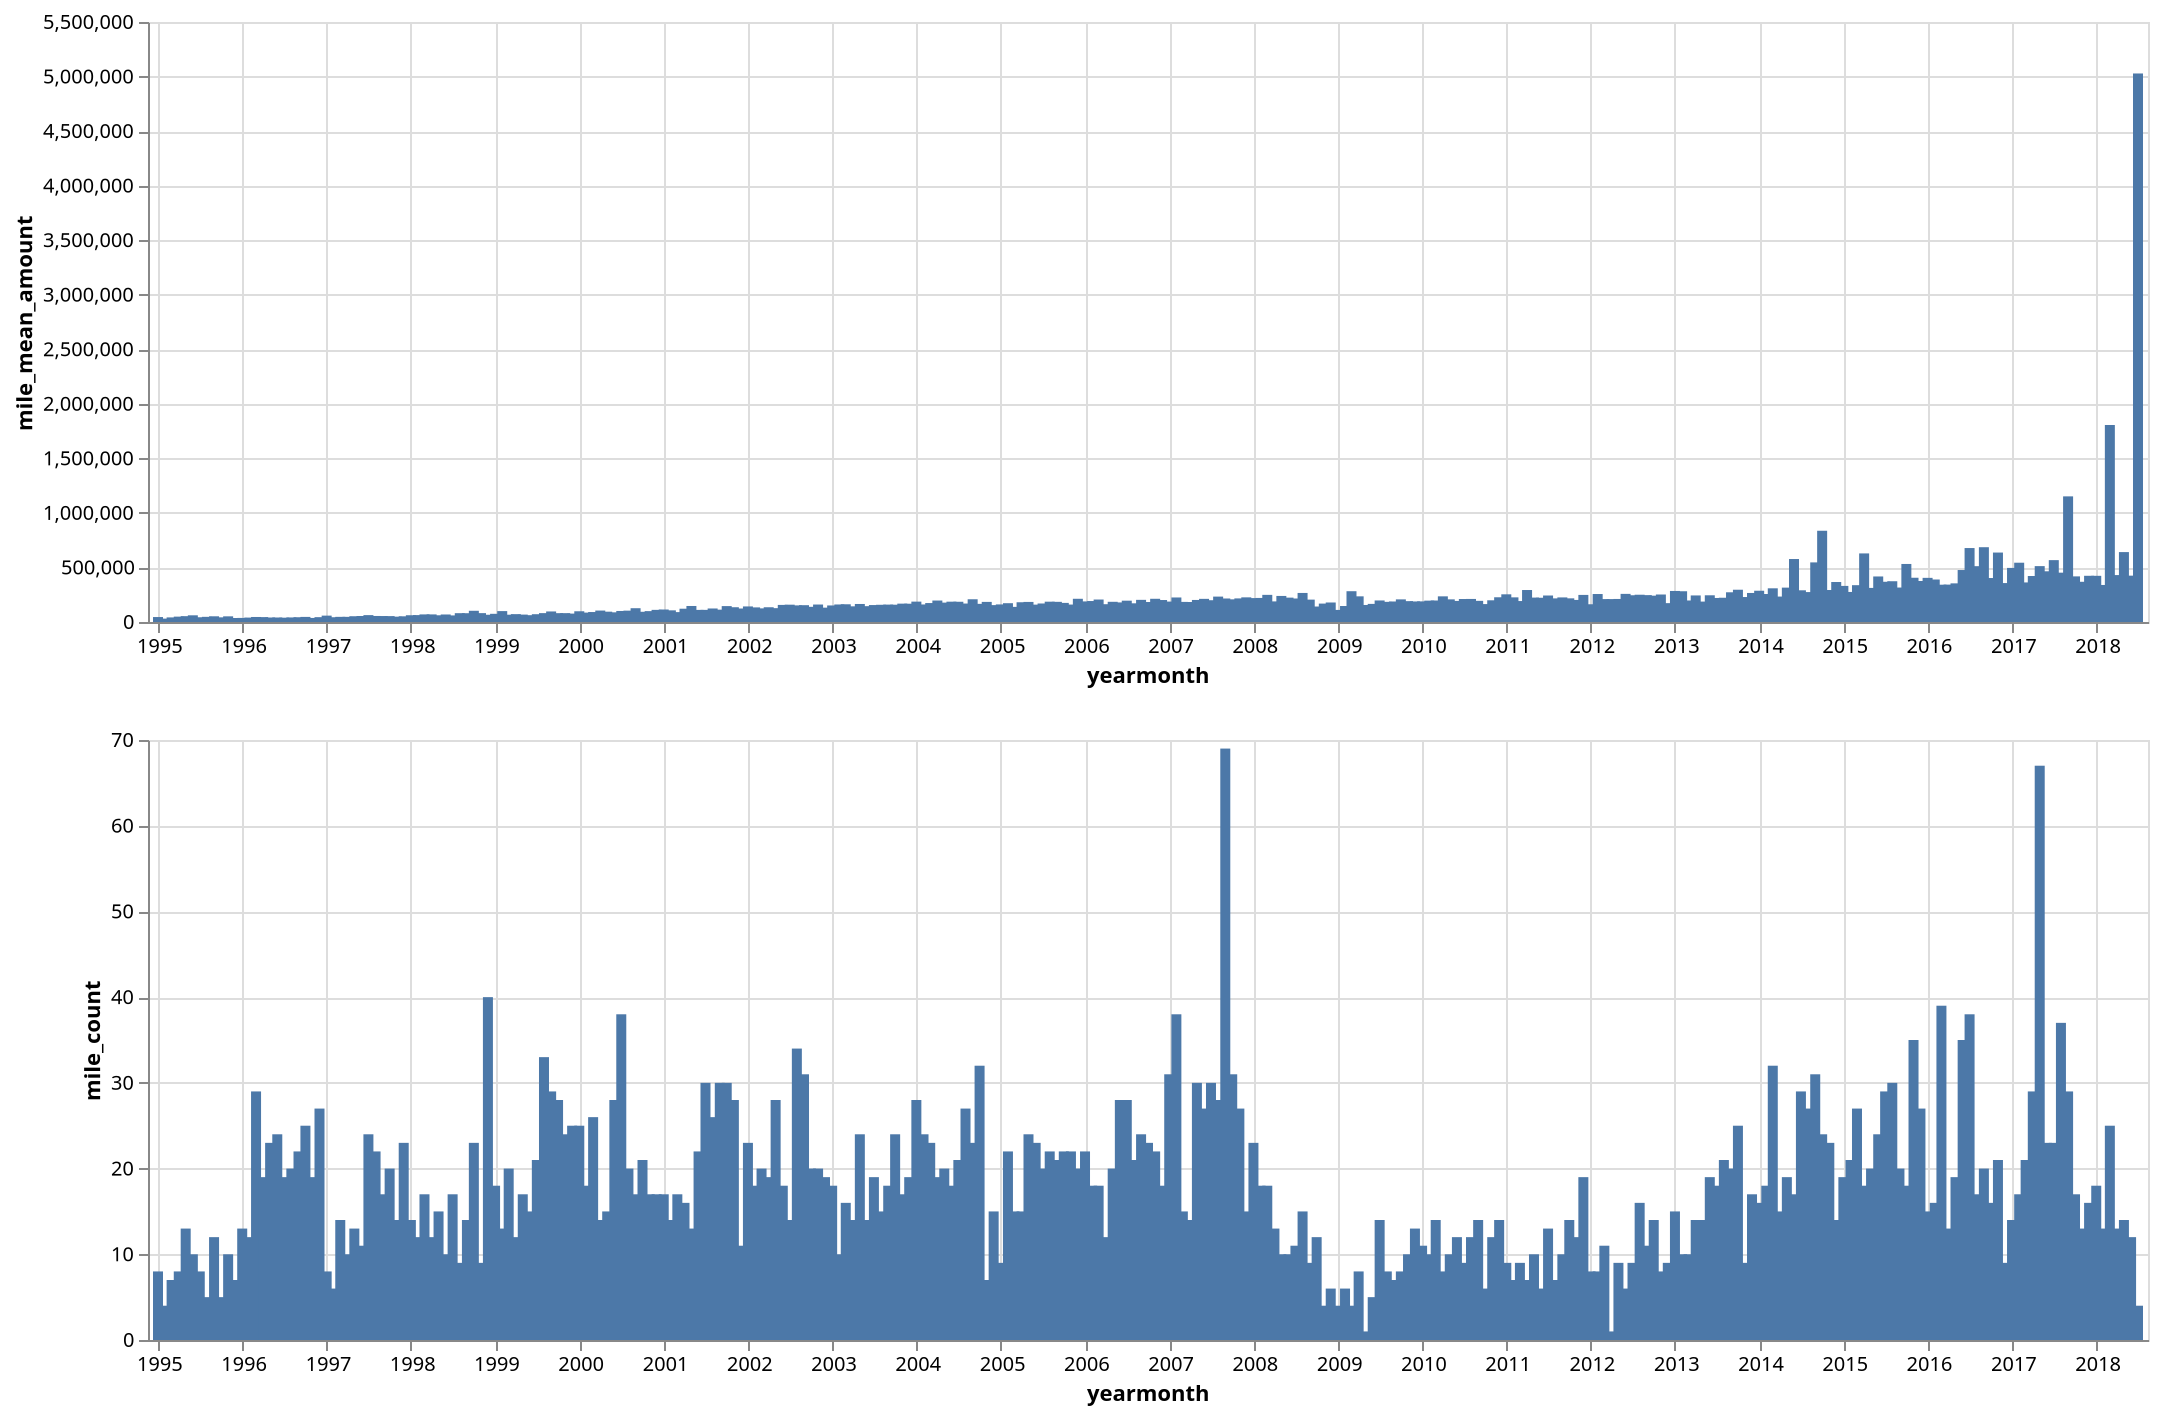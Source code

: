 {"config": {"view": {"width": 400, "height": 300}}, "vconcat": [{"data": {"values": [{"yearmonth": "1995-01-01", "mile_count": 8, "mile_mean_amount": 45387.5}, {"yearmonth": "1995-02-01", "mile_count": 4, "mile_mean_amount": 31112.5}, {"yearmonth": "1995-03-01", "mile_count": 7, "mile_mean_amount": 42071.42857142857}, {"yearmonth": "1995-04-01", "mile_count": 8, "mile_mean_amount": 49250.0}, {"yearmonth": "1995-05-01", "mile_count": 13, "mile_mean_amount": 53480.769230769234}, {"yearmonth": "1995-06-01", "mile_count": 10, "mile_mean_amount": 61299.5}, {"yearmonth": "1995-07-01", "mile_count": 8, "mile_mean_amount": 43486.875}, {"yearmonth": "1995-08-01", "mile_count": 5, "mile_mean_amount": 47300.0}, {"yearmonth": "1995-09-01", "mile_count": 12, "mile_mean_amount": 52266.666666666664}, {"yearmonth": "1995-10-01", "mile_count": 5, "mile_mean_amount": 42700.0}, {"yearmonth": "1995-11-01", "mile_count": 10, "mile_mean_amount": 51925.0}, {"yearmonth": "1995-12-01", "mile_count": 7, "mile_mean_amount": 36678.57142857143}, {"yearmonth": "1996-01-01", "mile_count": 13, "mile_mean_amount": 37407.692307692305}, {"yearmonth": "1996-02-01", "mile_count": 12, "mile_mean_amount": 40415.416666666664}, {"yearmonth": "1996-03-01", "mile_count": 29, "mile_mean_amount": 46035.68965517241}, {"yearmonth": "1996-04-01", "mile_count": 19, "mile_mean_amount": 44789.47368421053}, {"yearmonth": "1996-05-01", "mile_count": 23, "mile_mean_amount": 41094.47826086957}, {"yearmonth": "1996-06-01", "mile_count": 24, "mile_mean_amount": 41165.416666666664}, {"yearmonth": "1996-07-01", "mile_count": 19, "mile_mean_amount": 39524.73684210526}, {"yearmonth": "1996-08-01", "mile_count": 20, "mile_mean_amount": 41748.25}, {"yearmonth": "1996-09-01", "mile_count": 22, "mile_mean_amount": 43620.681818181816}, {"yearmonth": "1996-10-01", "mile_count": 25, "mile_mean_amount": 46676.6}, {"yearmonth": "1996-11-01", "mile_count": 19, "mile_mean_amount": 37195.26315789474}, {"yearmonth": "1996-12-01", "mile_count": 27, "mile_mean_amount": 44368.7037037037}, {"yearmonth": "1997-01-01", "mile_count": 8, "mile_mean_amount": 58406.25}, {"yearmonth": "1997-02-01", "mile_count": 6, "mile_mean_amount": 43665.833333333336}, {"yearmonth": "1997-03-01", "mile_count": 14, "mile_mean_amount": 47192.5}, {"yearmonth": "1997-04-01", "mile_count": 10, "mile_mean_amount": 47149.5}, {"yearmonth": "1997-05-01", "mile_count": 13, "mile_mean_amount": 52768.846153846156}, {"yearmonth": "1997-06-01", "mile_count": 11, "mile_mean_amount": 54981.818181818184}, {"yearmonth": "1997-07-01", "mile_count": 24, "mile_mean_amount": 63054.083333333336}, {"yearmonth": "1997-08-01", "mile_count": 22, "mile_mean_amount": 55249.77272727273}, {"yearmonth": "1997-09-01", "mile_count": 17, "mile_mean_amount": 54633.41176470588}, {"yearmonth": "1997-10-01", "mile_count": 20, "mile_mean_amount": 53974.5}, {"yearmonth": "1997-11-01", "mile_count": 14, "mile_mean_amount": 48910.357142857145}, {"yearmonth": "1997-12-01", "mile_count": 23, "mile_mean_amount": 52164.782608695656}, {"yearmonth": "1998-01-01", "mile_count": 14, "mile_mean_amount": 61995.71428571428}, {"yearmonth": "1998-02-01", "mile_count": 12, "mile_mean_amount": 63241.25}, {"yearmonth": "1998-03-01", "mile_count": 17, "mile_mean_amount": 69615.88235294117}, {"yearmonth": "1998-04-01", "mile_count": 12, "mile_mean_amount": 69624.58333333333}, {"yearmonth": "1998-05-01", "mile_count": 15, "mile_mean_amount": 61696.333333333336}, {"yearmonth": "1998-06-01", "mile_count": 10, "mile_mean_amount": 68879.0}, {"yearmonth": "1998-07-01", "mile_count": 17, "mile_mean_amount": 60320.294117647056}, {"yearmonth": "1998-08-01", "mile_count": 9, "mile_mean_amount": 80905.0}, {"yearmonth": "1998-09-01", "mile_count": 14, "mile_mean_amount": 80610.71428571429}, {"yearmonth": "1998-10-01", "mile_count": 23, "mile_mean_amount": 102823.04347826086}, {"yearmonth": "1998-11-01", "mile_count": 9, "mile_mean_amount": 81333.33333333333}, {"yearmonth": "1998-12-01", "mile_count": 40, "mile_mean_amount": 66466.0}, {"yearmonth": "1999-01-01", "mile_count": 18, "mile_mean_amount": 75038.05555555556}, {"yearmonth": "1999-02-01", "mile_count": 13, "mile_mean_amount": 99945.0}, {"yearmonth": "1999-03-01", "mile_count": 20, "mile_mean_amount": 66840.55}, {"yearmonth": "1999-04-01", "mile_count": 12, "mile_mean_amount": 71937.5}, {"yearmonth": "1999-05-01", "mile_count": 17, "mile_mean_amount": 67885.29411764706}, {"yearmonth": "1999-06-01", "mile_count": 15, "mile_mean_amount": 62566.666666666664}, {"yearmonth": "1999-07-01", "mile_count": 21, "mile_mean_amount": 71427.61904761905}, {"yearmonth": "1999-08-01", "mile_count": 33, "mile_mean_amount": 81372.24242424243}, {"yearmonth": "1999-09-01", "mile_count": 29, "mile_mean_amount": 96651.55172413793}, {"yearmonth": "1999-10-01", "mile_count": 28, "mile_mean_amount": 81057.21428571429}, {"yearmonth": "1999-11-01", "mile_count": 24, "mile_mean_amount": 81208.08333333333}, {"yearmonth": "1999-12-01", "mile_count": 25, "mile_mean_amount": 77053.6}, {"yearmonth": "2000-01-01", "mile_count": 25, "mile_mean_amount": 98369.8}, {"yearmonth": "2000-02-01", "mile_count": 18, "mile_mean_amount": 86135.55555555556}, {"yearmonth": "2000-03-01", "mile_count": 26, "mile_mean_amount": 91351.92307692308}, {"yearmonth": "2000-04-01", "mile_count": 14, "mile_mean_amount": 104850.0}, {"yearmonth": "2000-05-01", "mile_count": 15, "mile_mean_amount": 94550.0}, {"yearmonth": "2000-06-01", "mile_count": 28, "mile_mean_amount": 88619.46428571429}, {"yearmonth": "2000-07-01", "mile_count": 38, "mile_mean_amount": 101098.68421052632}, {"yearmonth": "2000-08-01", "mile_count": 20, "mile_mean_amount": 104097.5}, {"yearmonth": "2000-09-01", "mile_count": 17, "mile_mean_amount": 126382.05882352941}, {"yearmonth": "2000-10-01", "mile_count": 21, "mile_mean_amount": 93685.71428571429}, {"yearmonth": "2000-11-01", "mile_count": 17, "mile_mean_amount": 99702.94117647059}, {"yearmonth": "2000-12-01", "mile_count": 17, "mile_mean_amount": 111202.94117647059}, {"yearmonth": "2001-01-01", "mile_count": 17, "mile_mean_amount": 114517.64705882352}, {"yearmonth": "2001-02-01", "mile_count": 14, "mile_mean_amount": 106892.85714285714}, {"yearmonth": "2001-03-01", "mile_count": 17, "mile_mean_amount": 90673.5294117647}, {"yearmonth": "2001-04-01", "mile_count": 16, "mile_mean_amount": 121828.125}, {"yearmonth": "2001-05-01", "mile_count": 13, "mile_mean_amount": 146807.6923076923}, {"yearmonth": "2001-06-01", "mile_count": 22, "mile_mean_amount": 110945.22727272728}, {"yearmonth": "2001-07-01", "mile_count": 30, "mile_mean_amount": 111161.66666666667}, {"yearmonth": "2001-08-01", "mile_count": 26, "mile_mean_amount": 123878.84615384616}, {"yearmonth": "2001-09-01", "mile_count": 30, "mile_mean_amount": 113158.7}, {"yearmonth": "2001-10-01", "mile_count": 30, "mile_mean_amount": 145730.0}, {"yearmonth": "2001-11-01", "mile_count": 28, "mile_mean_amount": 135401.60714285713}, {"yearmonth": "2001-12-01", "mile_count": 11, "mile_mean_amount": 123631.81818181818}, {"yearmonth": "2002-01-01", "mile_count": 23, "mile_mean_amount": 142682.60869565216}, {"yearmonth": "2002-02-01", "mile_count": 18, "mile_mean_amount": 133830.55555555556}, {"yearmonth": "2002-03-01", "mile_count": 20, "mile_mean_amount": 124950.0}, {"yearmonth": "2002-04-01", "mile_count": 19, "mile_mean_amount": 135202.63157894736}, {"yearmonth": "2002-05-01", "mile_count": 28, "mile_mean_amount": 126958.92857142857}, {"yearmonth": "2002-06-01", "mile_count": 18, "mile_mean_amount": 156574.72222222222}, {"yearmonth": "2002-07-01", "mile_count": 14, "mile_mean_amount": 158681.42857142858}, {"yearmonth": "2002-08-01", "mile_count": 34, "mile_mean_amount": 152199.70588235295}, {"yearmonth": "2002-09-01", "mile_count": 31, "mile_mean_amount": 154127.25806451612}, {"yearmonth": "2002-10-01", "mile_count": 20, "mile_mean_amount": 139131.5}, {"yearmonth": "2002-11-01", "mile_count": 20, "mile_mean_amount": 160157.5}, {"yearmonth": "2002-12-01", "mile_count": 19, "mile_mean_amount": 131602.1052631579}, {"yearmonth": "2003-01-01", "mile_count": 18, "mile_mean_amount": 151637.5}, {"yearmonth": "2003-02-01", "mile_count": 10, "mile_mean_amount": 160645.0}, {"yearmonth": "2003-03-01", "mile_count": 16, "mile_mean_amount": 162465.625}, {"yearmonth": "2003-04-01", "mile_count": 14, "mile_mean_amount": 143632.14285714287}, {"yearmonth": "2003-05-01", "mile_count": 24, "mile_mean_amount": 165206.25}, {"yearmonth": "2003-06-01", "mile_count": 14, "mile_mean_amount": 145142.5}, {"yearmonth": "2003-07-01", "mile_count": 19, "mile_mean_amount": 155342.1052631579}, {"yearmonth": "2003-08-01", "mile_count": 15, "mile_mean_amount": 157800.0}, {"yearmonth": "2003-09-01", "mile_count": 18, "mile_mean_amount": 159441.66666666666}, {"yearmonth": "2003-10-01", "mile_count": 24, "mile_mean_amount": 158570.625}, {"yearmonth": "2003-11-01", "mile_count": 17, "mile_mean_amount": 168293.82352941178}, {"yearmonth": "2003-12-01", "mile_count": 19, "mile_mean_amount": 167569.05263157896}, {"yearmonth": "2004-01-01", "mile_count": 28, "mile_mean_amount": 186761.5357142857}, {"yearmonth": "2004-02-01", "mile_count": 24, "mile_mean_amount": 160728.95833333334}, {"yearmonth": "2004-03-01", "mile_count": 23, "mile_mean_amount": 173705.34782608695}, {"yearmonth": "2004-04-01", "mile_count": 19, "mile_mean_amount": 196768.47368421053}, {"yearmonth": "2004-05-01", "mile_count": 20, "mile_mean_amount": 177700.0}, {"yearmonth": "2004-06-01", "mile_count": 18, "mile_mean_amount": 186341.38888888888}, {"yearmonth": "2004-07-01", "mile_count": 21, "mile_mean_amount": 185528.33333333334}, {"yearmonth": "2004-08-01", "mile_count": 27, "mile_mean_amount": 169201.66666666666}, {"yearmonth": "2004-09-01", "mile_count": 23, "mile_mean_amount": 208432.39130434784}, {"yearmonth": "2004-10-01", "mile_count": 32, "mile_mean_amount": 166310.9375}, {"yearmonth": "2004-11-01", "mile_count": 7, "mile_mean_amount": 184285.7142857143}, {"yearmonth": "2004-12-01", "mile_count": 15, "mile_mean_amount": 154833.33333333334}, {"yearmonth": "2005-01-01", "mile_count": 9, "mile_mean_amount": 161166.66666666666}, {"yearmonth": "2005-02-01", "mile_count": 22, "mile_mean_amount": 172338.63636363635}, {"yearmonth": "2005-03-01", "mile_count": 15, "mile_mean_amount": 138632.93333333332}, {"yearmonth": "2005-04-01", "mile_count": 15, "mile_mean_amount": 181066.66666666666}, {"yearmonth": "2005-05-01", "mile_count": 24, "mile_mean_amount": 183976.875}, {"yearmonth": "2005-06-01", "mile_count": 23, "mile_mean_amount": 159195.4347826087}, {"yearmonth": "2005-07-01", "mile_count": 20, "mile_mean_amount": 169712.25}, {"yearmonth": "2005-08-01", "mile_count": 22, "mile_mean_amount": 186247.72727272726}, {"yearmonth": "2005-09-01", "mile_count": 21, "mile_mean_amount": 184785.7142857143}, {"yearmonth": "2005-10-01", "mile_count": 22, "mile_mean_amount": 175147.72727272726}, {"yearmonth": "2005-11-01", "mile_count": 22, "mile_mean_amount": 159886.36363636365}, {"yearmonth": "2005-12-01", "mile_count": 20, "mile_mean_amount": 212825.0}, {"yearmonth": "2006-01-01", "mile_count": 22, "mile_mean_amount": 188661.36363636365}, {"yearmonth": "2006-02-01", "mile_count": 18, "mile_mean_amount": 192166.66666666666}, {"yearmonth": "2006-03-01", "mile_count": 18, "mile_mean_amount": 205955.55555555556}, {"yearmonth": "2006-04-01", "mile_count": 12, "mile_mean_amount": 163172.91666666666}, {"yearmonth": "2006-05-01", "mile_count": 20, "mile_mean_amount": 185175.0}, {"yearmonth": "2006-06-01", "mile_count": 28, "mile_mean_amount": 179478.57142857142}, {"yearmonth": "2006-07-01", "mile_count": 28, "mile_mean_amount": 195460.17857142858}, {"yearmonth": "2006-08-01", "mile_count": 21, "mile_mean_amount": 171354.7619047619}, {"yearmonth": "2006-09-01", "mile_count": 24, "mile_mean_amount": 203054.29166666666}, {"yearmonth": "2006-10-01", "mile_count": 23, "mile_mean_amount": 183219.13043478262}, {"yearmonth": "2006-11-01", "mile_count": 22, "mile_mean_amount": 212847.54545454544}, {"yearmonth": "2006-12-01", "mile_count": 18, "mile_mean_amount": 201430.55555555556}, {"yearmonth": "2007-01-01", "mile_count": 31, "mile_mean_amount": 187193.2258064516}, {"yearmonth": "2007-02-01", "mile_count": 38, "mile_mean_amount": 224841.05263157896}, {"yearmonth": "2007-03-01", "mile_count": 15, "mile_mean_amount": 184293.33333333334}, {"yearmonth": "2007-04-01", "mile_count": 14, "mile_mean_amount": 183285.7142857143}, {"yearmonth": "2007-05-01", "mile_count": 30, "mile_mean_amount": 202055.0}, {"yearmonth": "2007-06-01", "mile_count": 27, "mile_mean_amount": 212188.96296296295}, {"yearmonth": "2007-07-01", "mile_count": 30, "mile_mean_amount": 199631.66666666666}, {"yearmonth": "2007-08-01", "mile_count": 28, "mile_mean_amount": 232802.85714285713}, {"yearmonth": "2007-09-01", "mile_count": 69, "mile_mean_amount": 215487.6811594203}, {"yearmonth": "2007-10-01", "mile_count": 31, "mile_mean_amount": 207803.25806451612}, {"yearmonth": "2007-11-01", "mile_count": 27, "mile_mean_amount": 216294.14814814815}, {"yearmonth": "2007-12-01", "mile_count": 15, "mile_mean_amount": 225893.0}, {"yearmonth": "2008-01-01", "mile_count": 23, "mile_mean_amount": 219167.1739130435}, {"yearmonth": "2008-02-01", "mile_count": 18, "mile_mean_amount": 220555.55555555556}, {"yearmonth": "2008-03-01", "mile_count": 18, "mile_mean_amount": 248761.0}, {"yearmonth": "2008-04-01", "mile_count": 13, "mile_mean_amount": 188807.6923076923}, {"yearmonth": "2008-05-01", "mile_count": 10, "mile_mean_amount": 238850.0}, {"yearmonth": "2008-06-01", "mile_count": 10, "mile_mean_amount": 223395.0}, {"yearmonth": "2008-07-01", "mile_count": 11, "mile_mean_amount": 215409.0909090909}, {"yearmonth": "2008-08-01", "mile_count": 15, "mile_mean_amount": 266300.0}, {"yearmonth": "2008-09-01", "mile_count": 9, "mile_mean_amount": 205166.66666666666}, {"yearmonth": "2008-10-01", "mile_count": 12, "mile_mean_amount": 141875.0}, {"yearmonth": "2008-11-01", "mile_count": 4, "mile_mean_amount": 168750.0}, {"yearmonth": "2008-12-01", "mile_count": 6, "mile_mean_amount": 178833.33333333334}, {"yearmonth": "2009-01-01", "mile_count": 4, "mile_mean_amount": 110750.0}, {"yearmonth": "2009-02-01", "mile_count": 6, "mile_mean_amount": 146499.16666666666}, {"yearmonth": "2009-03-01", "mile_count": 4, "mile_mean_amount": 282250.0}, {"yearmonth": "2009-04-01", "mile_count": 8, "mile_mean_amount": 235248.75}, {"yearmonth": "2009-05-01", "mile_count": 1, "mile_mean_amount": 156000.0}, {"yearmonth": "2009-06-01", "mile_count": 5, "mile_mean_amount": 166000.0}, {"yearmonth": "2009-07-01", "mile_count": 14, "mile_mean_amount": 197428.57142857142}, {"yearmonth": "2009-08-01", "mile_count": 8, "mile_mean_amount": 184671.875}, {"yearmonth": "2009-09-01", "mile_count": 7, "mile_mean_amount": 187988.14285714287}, {"yearmonth": "2009-10-01", "mile_count": 8, "mile_mean_amount": 207390.625}, {"yearmonth": "2009-11-01", "mile_count": 10, "mile_mean_amount": 191250.0}, {"yearmonth": "2009-12-01", "mile_count": 13, "mile_mean_amount": 188307.6923076923}, {"yearmonth": "2010-01-01", "mile_count": 11, "mile_mean_amount": 189000.0}, {"yearmonth": "2010-02-01", "mile_count": 10, "mile_mean_amount": 195749.9}, {"yearmonth": "2010-03-01", "mile_count": 14, "mile_mean_amount": 196942.85714285713}, {"yearmonth": "2010-04-01", "mile_count": 8, "mile_mean_amount": 235180.625}, {"yearmonth": "2010-05-01", "mile_count": 10, "mile_mean_amount": 207550.0}, {"yearmonth": "2010-06-01", "mile_count": 12, "mile_mean_amount": 193041.66666666666}, {"yearmonth": "2010-07-01", "mile_count": 9, "mile_mean_amount": 210666.66666666666}, {"yearmonth": "2010-08-01", "mile_count": 12, "mile_mean_amount": 211375.0}, {"yearmonth": "2010-09-01", "mile_count": 14, "mile_mean_amount": 193948.57142857142}, {"yearmonth": "2010-10-01", "mile_count": 6, "mile_mean_amount": 164333.33333333334}, {"yearmonth": "2010-11-01", "mile_count": 12, "mile_mean_amount": 198958.33333333334}, {"yearmonth": "2010-12-01", "mile_count": 14, "mile_mean_amount": 226693.2142857143}, {"yearmonth": "2011-01-01", "mile_count": 9, "mile_mean_amount": 253766.66666666666}, {"yearmonth": "2011-02-01", "mile_count": 7, "mile_mean_amount": 225857.14285714287}, {"yearmonth": "2011-03-01", "mile_count": 9, "mile_mean_amount": 192050.0}, {"yearmonth": "2011-04-01", "mile_count": 7, "mile_mean_amount": 293142.85714285716}, {"yearmonth": "2011-05-01", "mile_count": 10, "mile_mean_amount": 223775.0}, {"yearmonth": "2011-06-01", "mile_count": 6, "mile_mean_amount": 222166.66666666666}, {"yearmonth": "2011-07-01", "mile_count": 13, "mile_mean_amount": 242884.23076923078}, {"yearmonth": "2011-08-01", "mile_count": 7, "mile_mean_amount": 216500.0}, {"yearmonth": "2011-09-01", "mile_count": 10, "mile_mean_amount": 225350.0}, {"yearmonth": "2011-10-01", "mile_count": 14, "mile_mean_amount": 216857.14285714287}, {"yearmonth": "2011-11-01", "mile_count": 12, "mile_mean_amount": 202208.33333333334}, {"yearmonth": "2011-12-01", "mile_count": 19, "mile_mean_amount": 248305.26315789475}, {"yearmonth": "2012-01-01", "mile_count": 8, "mile_mean_amount": 162687.5}, {"yearmonth": "2012-02-01", "mile_count": 8, "mile_mean_amount": 256500.0}, {"yearmonth": "2012-03-01", "mile_count": 11, "mile_mean_amount": 210081.81818181818}, {"yearmonth": "2012-04-01", "mile_count": 1, "mile_mean_amount": 210000.0}, {"yearmonth": "2012-05-01", "mile_count": 9, "mile_mean_amount": 211277.77777777778}, {"yearmonth": "2012-06-01", "mile_count": 6, "mile_mean_amount": 257833.33333333334}, {"yearmonth": "2012-07-01", "mile_count": 9, "mile_mean_amount": 245211.11111111112}, {"yearmonth": "2012-08-01", "mile_count": 16, "mile_mean_amount": 250000.0}, {"yearmonth": "2012-09-01", "mile_count": 11, "mile_mean_amount": 246363.63636363635}, {"yearmonth": "2012-10-01", "mile_count": 14, "mile_mean_amount": 241392.85714285713}, {"yearmonth": "2012-11-01", "mile_count": 8, "mile_mean_amount": 252056.25}, {"yearmonth": "2012-12-01", "mile_count": 9, "mile_mean_amount": 172833.33333333334}, {"yearmonth": "2013-01-01", "mile_count": 15, "mile_mean_amount": 284500.0}, {"yearmonth": "2013-02-01", "mile_count": 10, "mile_mean_amount": 281895.0}, {"yearmonth": "2013-03-01", "mile_count": 10, "mile_mean_amount": 197250.0}, {"yearmonth": "2013-04-01", "mile_count": 14, "mile_mean_amount": 243460.7142857143}, {"yearmonth": "2013-05-01", "mile_count": 14, "mile_mean_amount": 187149.92857142858}, {"yearmonth": "2013-06-01", "mile_count": 19, "mile_mean_amount": 244876.0}, {"yearmonth": "2013-07-01", "mile_count": 18, "mile_mean_amount": 220191.66666666666}, {"yearmonth": "2013-08-01", "mile_count": 21, "mile_mean_amount": 222354.7619047619}, {"yearmonth": "2013-09-01", "mile_count": 20, "mile_mean_amount": 272419.75}, {"yearmonth": "2013-10-01", "mile_count": 25, "mile_mean_amount": 295803.96}, {"yearmonth": "2013-11-01", "mile_count": 9, "mile_mean_amount": 228888.88888888888}, {"yearmonth": "2013-12-01", "mile_count": 17, "mile_mean_amount": 266149.70588235295}, {"yearmonth": "2014-01-01", "mile_count": 16, "mile_mean_amount": 286562.4375}, {"yearmonth": "2014-02-01", "mile_count": 18, "mile_mean_amount": 256544.44444444444}, {"yearmonth": "2014-03-01", "mile_count": 32, "mile_mean_amount": 308846.875}, {"yearmonth": "2014-04-01", "mile_count": 15, "mile_mean_amount": 233160.0}, {"yearmonth": "2014-05-01", "mile_count": 19, "mile_mean_amount": 315105.2631578947}, {"yearmonth": "2014-06-01", "mile_count": 17, "mile_mean_amount": 577235.0588235294}, {"yearmonth": "2014-07-01", "mile_count": 29, "mile_mean_amount": 290623.7586206897}, {"yearmonth": "2014-08-01", "mile_count": 27, "mile_mean_amount": 274296.25925925927}, {"yearmonth": "2014-09-01", "mile_count": 31, "mile_mean_amount": 546379.5483870967}, {"yearmonth": "2014-10-01", "mile_count": 24, "mile_mean_amount": 836388.5416666666}, {"yearmonth": "2014-11-01", "mile_count": 23, "mile_mean_amount": 293250.0}, {"yearmonth": "2014-12-01", "mile_count": 14, "mile_mean_amount": 366564.14285714284}, {"yearmonth": "2015-01-01", "mile_count": 19, "mile_mean_amount": 330836.5789473684}, {"yearmonth": "2015-02-01", "mile_count": 21, "mile_mean_amount": 275404.4761904762}, {"yearmonth": "2015-03-01", "mile_count": 27, "mile_mean_amount": 337471.962962963}, {"yearmonth": "2015-04-01", "mile_count": 18, "mile_mean_amount": 628719.4444444445}, {"yearmonth": "2015-05-01", "mile_count": 20, "mile_mean_amount": 312412.5}, {"yearmonth": "2015-06-01", "mile_count": 24, "mile_mean_amount": 417420.4166666667}, {"yearmonth": "2015-07-01", "mile_count": 29, "mile_mean_amount": 368714.1379310345}, {"yearmonth": "2015-08-01", "mile_count": 30, "mile_mean_amount": 373709.8333333333}, {"yearmonth": "2015-09-01", "mile_count": 20, "mile_mean_amount": 315899.75}, {"yearmonth": "2015-10-01", "mile_count": 18, "mile_mean_amount": 532025.0}, {"yearmonth": "2015-11-01", "mile_count": 35, "mile_mean_amount": 405626.3142857143}, {"yearmonth": "2015-12-01", "mile_count": 27, "mile_mean_amount": 375981.48148148146}, {"yearmonth": "2016-01-01", "mile_count": 15, "mile_mean_amount": 404652.4666666667}, {"yearmonth": "2016-02-01", "mile_count": 16, "mile_mean_amount": 389540.625}, {"yearmonth": "2016-03-01", "mile_count": 39, "mile_mean_amount": 341838.46153846156}, {"yearmonth": "2016-04-01", "mile_count": 13, "mile_mean_amount": 342730.76923076925}, {"yearmonth": "2016-05-01", "mile_count": 19, "mile_mean_amount": 354210.4736842105}, {"yearmonth": "2016-06-01", "mile_count": 35, "mile_mean_amount": 476427.14285714284}, {"yearmonth": "2016-07-01", "mile_count": 38, "mile_mean_amount": 677880.2631578947}, {"yearmonth": "2016-08-01", "mile_count": 17, "mile_mean_amount": 511705.8823529412}, {"yearmonth": "2016-09-01", "mile_count": 20, "mile_mean_amount": 685550.0}, {"yearmonth": "2016-10-01", "mile_count": 16, "mile_mean_amount": 403079.8125}, {"yearmonth": "2016-11-01", "mile_count": 21, "mile_mean_amount": 636616.6666666666}, {"yearmonth": "2016-12-01", "mile_count": 9, "mile_mean_amount": 356900.0}, {"yearmonth": "2017-01-01", "mile_count": 14, "mile_mean_amount": 495821.4285714286}, {"yearmonth": "2017-02-01", "mile_count": 17, "mile_mean_amount": 543470.5294117647}, {"yearmonth": "2017-03-01", "mile_count": 21, "mile_mean_amount": 362700.8095238095}, {"yearmonth": "2017-04-01", "mile_count": 29, "mile_mean_amount": 421550.0}, {"yearmonth": "2017-05-01", "mile_count": 67, "mile_mean_amount": 512215.89552238805}, {"yearmonth": "2017-06-01", "mile_count": 23, "mile_mean_amount": 464825.8695652174}, {"yearmonth": "2017-07-01", "mile_count": 23, "mile_mean_amount": 567108.695652174}, {"yearmonth": "2017-08-01", "mile_count": 37, "mile_mean_amount": 452245.08108108107}, {"yearmonth": "2017-09-01", "mile_count": 29, "mile_mean_amount": 1151620.6551724137}, {"yearmonth": "2017-10-01", "mile_count": 17, "mile_mean_amount": 418194.82352941175}, {"yearmonth": "2017-11-01", "mile_count": 13, "mile_mean_amount": 368623.8461538461}, {"yearmonth": "2017-12-01", "mile_count": 16, "mile_mean_amount": 423546.875}, {"yearmonth": "2018-01-01", "mile_count": 18, "mile_mean_amount": 423263.8333333333}, {"yearmonth": "2018-02-01", "mile_count": 13, "mile_mean_amount": 339457.6923076923}, {"yearmonth": "2018-03-01", "mile_count": 25, "mile_mean_amount": 1805860.0}, {"yearmonth": "2018-04-01", "mile_count": 13, "mile_mean_amount": 430115.3076923077}, {"yearmonth": "2018-05-01", "mile_count": 14, "mile_mean_amount": 640857.1428571428}, {"yearmonth": "2018-06-01", "mile_count": 12, "mile_mean_amount": 424895.8333333333}, {"yearmonth": "2018-07-01", "mile_count": 4, "mile_mean_amount": 5028125.0}]}, "mark": "bar", "encoding": {"x": {"type": "temporal", "field": "yearmonth"}, "y": {"type": "quantitative", "field": "mile_mean_amount"}}, "width": 1000}, {"data": {"values": [{"yearmonth": "1995-01-01", "mile_count": 8, "mile_mean_amount": 45387.5}, {"yearmonth": "1995-02-01", "mile_count": 4, "mile_mean_amount": 31112.5}, {"yearmonth": "1995-03-01", "mile_count": 7, "mile_mean_amount": 42071.42857142857}, {"yearmonth": "1995-04-01", "mile_count": 8, "mile_mean_amount": 49250.0}, {"yearmonth": "1995-05-01", "mile_count": 13, "mile_mean_amount": 53480.769230769234}, {"yearmonth": "1995-06-01", "mile_count": 10, "mile_mean_amount": 61299.5}, {"yearmonth": "1995-07-01", "mile_count": 8, "mile_mean_amount": 43486.875}, {"yearmonth": "1995-08-01", "mile_count": 5, "mile_mean_amount": 47300.0}, {"yearmonth": "1995-09-01", "mile_count": 12, "mile_mean_amount": 52266.666666666664}, {"yearmonth": "1995-10-01", "mile_count": 5, "mile_mean_amount": 42700.0}, {"yearmonth": "1995-11-01", "mile_count": 10, "mile_mean_amount": 51925.0}, {"yearmonth": "1995-12-01", "mile_count": 7, "mile_mean_amount": 36678.57142857143}, {"yearmonth": "1996-01-01", "mile_count": 13, "mile_mean_amount": 37407.692307692305}, {"yearmonth": "1996-02-01", "mile_count": 12, "mile_mean_amount": 40415.416666666664}, {"yearmonth": "1996-03-01", "mile_count": 29, "mile_mean_amount": 46035.68965517241}, {"yearmonth": "1996-04-01", "mile_count": 19, "mile_mean_amount": 44789.47368421053}, {"yearmonth": "1996-05-01", "mile_count": 23, "mile_mean_amount": 41094.47826086957}, {"yearmonth": "1996-06-01", "mile_count": 24, "mile_mean_amount": 41165.416666666664}, {"yearmonth": "1996-07-01", "mile_count": 19, "mile_mean_amount": 39524.73684210526}, {"yearmonth": "1996-08-01", "mile_count": 20, "mile_mean_amount": 41748.25}, {"yearmonth": "1996-09-01", "mile_count": 22, "mile_mean_amount": 43620.681818181816}, {"yearmonth": "1996-10-01", "mile_count": 25, "mile_mean_amount": 46676.6}, {"yearmonth": "1996-11-01", "mile_count": 19, "mile_mean_amount": 37195.26315789474}, {"yearmonth": "1996-12-01", "mile_count": 27, "mile_mean_amount": 44368.7037037037}, {"yearmonth": "1997-01-01", "mile_count": 8, "mile_mean_amount": 58406.25}, {"yearmonth": "1997-02-01", "mile_count": 6, "mile_mean_amount": 43665.833333333336}, {"yearmonth": "1997-03-01", "mile_count": 14, "mile_mean_amount": 47192.5}, {"yearmonth": "1997-04-01", "mile_count": 10, "mile_mean_amount": 47149.5}, {"yearmonth": "1997-05-01", "mile_count": 13, "mile_mean_amount": 52768.846153846156}, {"yearmonth": "1997-06-01", "mile_count": 11, "mile_mean_amount": 54981.818181818184}, {"yearmonth": "1997-07-01", "mile_count": 24, "mile_mean_amount": 63054.083333333336}, {"yearmonth": "1997-08-01", "mile_count": 22, "mile_mean_amount": 55249.77272727273}, {"yearmonth": "1997-09-01", "mile_count": 17, "mile_mean_amount": 54633.41176470588}, {"yearmonth": "1997-10-01", "mile_count": 20, "mile_mean_amount": 53974.5}, {"yearmonth": "1997-11-01", "mile_count": 14, "mile_mean_amount": 48910.357142857145}, {"yearmonth": "1997-12-01", "mile_count": 23, "mile_mean_amount": 52164.782608695656}, {"yearmonth": "1998-01-01", "mile_count": 14, "mile_mean_amount": 61995.71428571428}, {"yearmonth": "1998-02-01", "mile_count": 12, "mile_mean_amount": 63241.25}, {"yearmonth": "1998-03-01", "mile_count": 17, "mile_mean_amount": 69615.88235294117}, {"yearmonth": "1998-04-01", "mile_count": 12, "mile_mean_amount": 69624.58333333333}, {"yearmonth": "1998-05-01", "mile_count": 15, "mile_mean_amount": 61696.333333333336}, {"yearmonth": "1998-06-01", "mile_count": 10, "mile_mean_amount": 68879.0}, {"yearmonth": "1998-07-01", "mile_count": 17, "mile_mean_amount": 60320.294117647056}, {"yearmonth": "1998-08-01", "mile_count": 9, "mile_mean_amount": 80905.0}, {"yearmonth": "1998-09-01", "mile_count": 14, "mile_mean_amount": 80610.71428571429}, {"yearmonth": "1998-10-01", "mile_count": 23, "mile_mean_amount": 102823.04347826086}, {"yearmonth": "1998-11-01", "mile_count": 9, "mile_mean_amount": 81333.33333333333}, {"yearmonth": "1998-12-01", "mile_count": 40, "mile_mean_amount": 66466.0}, {"yearmonth": "1999-01-01", "mile_count": 18, "mile_mean_amount": 75038.05555555556}, {"yearmonth": "1999-02-01", "mile_count": 13, "mile_mean_amount": 99945.0}, {"yearmonth": "1999-03-01", "mile_count": 20, "mile_mean_amount": 66840.55}, {"yearmonth": "1999-04-01", "mile_count": 12, "mile_mean_amount": 71937.5}, {"yearmonth": "1999-05-01", "mile_count": 17, "mile_mean_amount": 67885.29411764706}, {"yearmonth": "1999-06-01", "mile_count": 15, "mile_mean_amount": 62566.666666666664}, {"yearmonth": "1999-07-01", "mile_count": 21, "mile_mean_amount": 71427.61904761905}, {"yearmonth": "1999-08-01", "mile_count": 33, "mile_mean_amount": 81372.24242424243}, {"yearmonth": "1999-09-01", "mile_count": 29, "mile_mean_amount": 96651.55172413793}, {"yearmonth": "1999-10-01", "mile_count": 28, "mile_mean_amount": 81057.21428571429}, {"yearmonth": "1999-11-01", "mile_count": 24, "mile_mean_amount": 81208.08333333333}, {"yearmonth": "1999-12-01", "mile_count": 25, "mile_mean_amount": 77053.6}, {"yearmonth": "2000-01-01", "mile_count": 25, "mile_mean_amount": 98369.8}, {"yearmonth": "2000-02-01", "mile_count": 18, "mile_mean_amount": 86135.55555555556}, {"yearmonth": "2000-03-01", "mile_count": 26, "mile_mean_amount": 91351.92307692308}, {"yearmonth": "2000-04-01", "mile_count": 14, "mile_mean_amount": 104850.0}, {"yearmonth": "2000-05-01", "mile_count": 15, "mile_mean_amount": 94550.0}, {"yearmonth": "2000-06-01", "mile_count": 28, "mile_mean_amount": 88619.46428571429}, {"yearmonth": "2000-07-01", "mile_count": 38, "mile_mean_amount": 101098.68421052632}, {"yearmonth": "2000-08-01", "mile_count": 20, "mile_mean_amount": 104097.5}, {"yearmonth": "2000-09-01", "mile_count": 17, "mile_mean_amount": 126382.05882352941}, {"yearmonth": "2000-10-01", "mile_count": 21, "mile_mean_amount": 93685.71428571429}, {"yearmonth": "2000-11-01", "mile_count": 17, "mile_mean_amount": 99702.94117647059}, {"yearmonth": "2000-12-01", "mile_count": 17, "mile_mean_amount": 111202.94117647059}, {"yearmonth": "2001-01-01", "mile_count": 17, "mile_mean_amount": 114517.64705882352}, {"yearmonth": "2001-02-01", "mile_count": 14, "mile_mean_amount": 106892.85714285714}, {"yearmonth": "2001-03-01", "mile_count": 17, "mile_mean_amount": 90673.5294117647}, {"yearmonth": "2001-04-01", "mile_count": 16, "mile_mean_amount": 121828.125}, {"yearmonth": "2001-05-01", "mile_count": 13, "mile_mean_amount": 146807.6923076923}, {"yearmonth": "2001-06-01", "mile_count": 22, "mile_mean_amount": 110945.22727272728}, {"yearmonth": "2001-07-01", "mile_count": 30, "mile_mean_amount": 111161.66666666667}, {"yearmonth": "2001-08-01", "mile_count": 26, "mile_mean_amount": 123878.84615384616}, {"yearmonth": "2001-09-01", "mile_count": 30, "mile_mean_amount": 113158.7}, {"yearmonth": "2001-10-01", "mile_count": 30, "mile_mean_amount": 145730.0}, {"yearmonth": "2001-11-01", "mile_count": 28, "mile_mean_amount": 135401.60714285713}, {"yearmonth": "2001-12-01", "mile_count": 11, "mile_mean_amount": 123631.81818181818}, {"yearmonth": "2002-01-01", "mile_count": 23, "mile_mean_amount": 142682.60869565216}, {"yearmonth": "2002-02-01", "mile_count": 18, "mile_mean_amount": 133830.55555555556}, {"yearmonth": "2002-03-01", "mile_count": 20, "mile_mean_amount": 124950.0}, {"yearmonth": "2002-04-01", "mile_count": 19, "mile_mean_amount": 135202.63157894736}, {"yearmonth": "2002-05-01", "mile_count": 28, "mile_mean_amount": 126958.92857142857}, {"yearmonth": "2002-06-01", "mile_count": 18, "mile_mean_amount": 156574.72222222222}, {"yearmonth": "2002-07-01", "mile_count": 14, "mile_mean_amount": 158681.42857142858}, {"yearmonth": "2002-08-01", "mile_count": 34, "mile_mean_amount": 152199.70588235295}, {"yearmonth": "2002-09-01", "mile_count": 31, "mile_mean_amount": 154127.25806451612}, {"yearmonth": "2002-10-01", "mile_count": 20, "mile_mean_amount": 139131.5}, {"yearmonth": "2002-11-01", "mile_count": 20, "mile_mean_amount": 160157.5}, {"yearmonth": "2002-12-01", "mile_count": 19, "mile_mean_amount": 131602.1052631579}, {"yearmonth": "2003-01-01", "mile_count": 18, "mile_mean_amount": 151637.5}, {"yearmonth": "2003-02-01", "mile_count": 10, "mile_mean_amount": 160645.0}, {"yearmonth": "2003-03-01", "mile_count": 16, "mile_mean_amount": 162465.625}, {"yearmonth": "2003-04-01", "mile_count": 14, "mile_mean_amount": 143632.14285714287}, {"yearmonth": "2003-05-01", "mile_count": 24, "mile_mean_amount": 165206.25}, {"yearmonth": "2003-06-01", "mile_count": 14, "mile_mean_amount": 145142.5}, {"yearmonth": "2003-07-01", "mile_count": 19, "mile_mean_amount": 155342.1052631579}, {"yearmonth": "2003-08-01", "mile_count": 15, "mile_mean_amount": 157800.0}, {"yearmonth": "2003-09-01", "mile_count": 18, "mile_mean_amount": 159441.66666666666}, {"yearmonth": "2003-10-01", "mile_count": 24, "mile_mean_amount": 158570.625}, {"yearmonth": "2003-11-01", "mile_count": 17, "mile_mean_amount": 168293.82352941178}, {"yearmonth": "2003-12-01", "mile_count": 19, "mile_mean_amount": 167569.05263157896}, {"yearmonth": "2004-01-01", "mile_count": 28, "mile_mean_amount": 186761.5357142857}, {"yearmonth": "2004-02-01", "mile_count": 24, "mile_mean_amount": 160728.95833333334}, {"yearmonth": "2004-03-01", "mile_count": 23, "mile_mean_amount": 173705.34782608695}, {"yearmonth": "2004-04-01", "mile_count": 19, "mile_mean_amount": 196768.47368421053}, {"yearmonth": "2004-05-01", "mile_count": 20, "mile_mean_amount": 177700.0}, {"yearmonth": "2004-06-01", "mile_count": 18, "mile_mean_amount": 186341.38888888888}, {"yearmonth": "2004-07-01", "mile_count": 21, "mile_mean_amount": 185528.33333333334}, {"yearmonth": "2004-08-01", "mile_count": 27, "mile_mean_amount": 169201.66666666666}, {"yearmonth": "2004-09-01", "mile_count": 23, "mile_mean_amount": 208432.39130434784}, {"yearmonth": "2004-10-01", "mile_count": 32, "mile_mean_amount": 166310.9375}, {"yearmonth": "2004-11-01", "mile_count": 7, "mile_mean_amount": 184285.7142857143}, {"yearmonth": "2004-12-01", "mile_count": 15, "mile_mean_amount": 154833.33333333334}, {"yearmonth": "2005-01-01", "mile_count": 9, "mile_mean_amount": 161166.66666666666}, {"yearmonth": "2005-02-01", "mile_count": 22, "mile_mean_amount": 172338.63636363635}, {"yearmonth": "2005-03-01", "mile_count": 15, "mile_mean_amount": 138632.93333333332}, {"yearmonth": "2005-04-01", "mile_count": 15, "mile_mean_amount": 181066.66666666666}, {"yearmonth": "2005-05-01", "mile_count": 24, "mile_mean_amount": 183976.875}, {"yearmonth": "2005-06-01", "mile_count": 23, "mile_mean_amount": 159195.4347826087}, {"yearmonth": "2005-07-01", "mile_count": 20, "mile_mean_amount": 169712.25}, {"yearmonth": "2005-08-01", "mile_count": 22, "mile_mean_amount": 186247.72727272726}, {"yearmonth": "2005-09-01", "mile_count": 21, "mile_mean_amount": 184785.7142857143}, {"yearmonth": "2005-10-01", "mile_count": 22, "mile_mean_amount": 175147.72727272726}, {"yearmonth": "2005-11-01", "mile_count": 22, "mile_mean_amount": 159886.36363636365}, {"yearmonth": "2005-12-01", "mile_count": 20, "mile_mean_amount": 212825.0}, {"yearmonth": "2006-01-01", "mile_count": 22, "mile_mean_amount": 188661.36363636365}, {"yearmonth": "2006-02-01", "mile_count": 18, "mile_mean_amount": 192166.66666666666}, {"yearmonth": "2006-03-01", "mile_count": 18, "mile_mean_amount": 205955.55555555556}, {"yearmonth": "2006-04-01", "mile_count": 12, "mile_mean_amount": 163172.91666666666}, {"yearmonth": "2006-05-01", "mile_count": 20, "mile_mean_amount": 185175.0}, {"yearmonth": "2006-06-01", "mile_count": 28, "mile_mean_amount": 179478.57142857142}, {"yearmonth": "2006-07-01", "mile_count": 28, "mile_mean_amount": 195460.17857142858}, {"yearmonth": "2006-08-01", "mile_count": 21, "mile_mean_amount": 171354.7619047619}, {"yearmonth": "2006-09-01", "mile_count": 24, "mile_mean_amount": 203054.29166666666}, {"yearmonth": "2006-10-01", "mile_count": 23, "mile_mean_amount": 183219.13043478262}, {"yearmonth": "2006-11-01", "mile_count": 22, "mile_mean_amount": 212847.54545454544}, {"yearmonth": "2006-12-01", "mile_count": 18, "mile_mean_amount": 201430.55555555556}, {"yearmonth": "2007-01-01", "mile_count": 31, "mile_mean_amount": 187193.2258064516}, {"yearmonth": "2007-02-01", "mile_count": 38, "mile_mean_amount": 224841.05263157896}, {"yearmonth": "2007-03-01", "mile_count": 15, "mile_mean_amount": 184293.33333333334}, {"yearmonth": "2007-04-01", "mile_count": 14, "mile_mean_amount": 183285.7142857143}, {"yearmonth": "2007-05-01", "mile_count": 30, "mile_mean_amount": 202055.0}, {"yearmonth": "2007-06-01", "mile_count": 27, "mile_mean_amount": 212188.96296296295}, {"yearmonth": "2007-07-01", "mile_count": 30, "mile_mean_amount": 199631.66666666666}, {"yearmonth": "2007-08-01", "mile_count": 28, "mile_mean_amount": 232802.85714285713}, {"yearmonth": "2007-09-01", "mile_count": 69, "mile_mean_amount": 215487.6811594203}, {"yearmonth": "2007-10-01", "mile_count": 31, "mile_mean_amount": 207803.25806451612}, {"yearmonth": "2007-11-01", "mile_count": 27, "mile_mean_amount": 216294.14814814815}, {"yearmonth": "2007-12-01", "mile_count": 15, "mile_mean_amount": 225893.0}, {"yearmonth": "2008-01-01", "mile_count": 23, "mile_mean_amount": 219167.1739130435}, {"yearmonth": "2008-02-01", "mile_count": 18, "mile_mean_amount": 220555.55555555556}, {"yearmonth": "2008-03-01", "mile_count": 18, "mile_mean_amount": 248761.0}, {"yearmonth": "2008-04-01", "mile_count": 13, "mile_mean_amount": 188807.6923076923}, {"yearmonth": "2008-05-01", "mile_count": 10, "mile_mean_amount": 238850.0}, {"yearmonth": "2008-06-01", "mile_count": 10, "mile_mean_amount": 223395.0}, {"yearmonth": "2008-07-01", "mile_count": 11, "mile_mean_amount": 215409.0909090909}, {"yearmonth": "2008-08-01", "mile_count": 15, "mile_mean_amount": 266300.0}, {"yearmonth": "2008-09-01", "mile_count": 9, "mile_mean_amount": 205166.66666666666}, {"yearmonth": "2008-10-01", "mile_count": 12, "mile_mean_amount": 141875.0}, {"yearmonth": "2008-11-01", "mile_count": 4, "mile_mean_amount": 168750.0}, {"yearmonth": "2008-12-01", "mile_count": 6, "mile_mean_amount": 178833.33333333334}, {"yearmonth": "2009-01-01", "mile_count": 4, "mile_mean_amount": 110750.0}, {"yearmonth": "2009-02-01", "mile_count": 6, "mile_mean_amount": 146499.16666666666}, {"yearmonth": "2009-03-01", "mile_count": 4, "mile_mean_amount": 282250.0}, {"yearmonth": "2009-04-01", "mile_count": 8, "mile_mean_amount": 235248.75}, {"yearmonth": "2009-05-01", "mile_count": 1, "mile_mean_amount": 156000.0}, {"yearmonth": "2009-06-01", "mile_count": 5, "mile_mean_amount": 166000.0}, {"yearmonth": "2009-07-01", "mile_count": 14, "mile_mean_amount": 197428.57142857142}, {"yearmonth": "2009-08-01", "mile_count": 8, "mile_mean_amount": 184671.875}, {"yearmonth": "2009-09-01", "mile_count": 7, "mile_mean_amount": 187988.14285714287}, {"yearmonth": "2009-10-01", "mile_count": 8, "mile_mean_amount": 207390.625}, {"yearmonth": "2009-11-01", "mile_count": 10, "mile_mean_amount": 191250.0}, {"yearmonth": "2009-12-01", "mile_count": 13, "mile_mean_amount": 188307.6923076923}, {"yearmonth": "2010-01-01", "mile_count": 11, "mile_mean_amount": 189000.0}, {"yearmonth": "2010-02-01", "mile_count": 10, "mile_mean_amount": 195749.9}, {"yearmonth": "2010-03-01", "mile_count": 14, "mile_mean_amount": 196942.85714285713}, {"yearmonth": "2010-04-01", "mile_count": 8, "mile_mean_amount": 235180.625}, {"yearmonth": "2010-05-01", "mile_count": 10, "mile_mean_amount": 207550.0}, {"yearmonth": "2010-06-01", "mile_count": 12, "mile_mean_amount": 193041.66666666666}, {"yearmonth": "2010-07-01", "mile_count": 9, "mile_mean_amount": 210666.66666666666}, {"yearmonth": "2010-08-01", "mile_count": 12, "mile_mean_amount": 211375.0}, {"yearmonth": "2010-09-01", "mile_count": 14, "mile_mean_amount": 193948.57142857142}, {"yearmonth": "2010-10-01", "mile_count": 6, "mile_mean_amount": 164333.33333333334}, {"yearmonth": "2010-11-01", "mile_count": 12, "mile_mean_amount": 198958.33333333334}, {"yearmonth": "2010-12-01", "mile_count": 14, "mile_mean_amount": 226693.2142857143}, {"yearmonth": "2011-01-01", "mile_count": 9, "mile_mean_amount": 253766.66666666666}, {"yearmonth": "2011-02-01", "mile_count": 7, "mile_mean_amount": 225857.14285714287}, {"yearmonth": "2011-03-01", "mile_count": 9, "mile_mean_amount": 192050.0}, {"yearmonth": "2011-04-01", "mile_count": 7, "mile_mean_amount": 293142.85714285716}, {"yearmonth": "2011-05-01", "mile_count": 10, "mile_mean_amount": 223775.0}, {"yearmonth": "2011-06-01", "mile_count": 6, "mile_mean_amount": 222166.66666666666}, {"yearmonth": "2011-07-01", "mile_count": 13, "mile_mean_amount": 242884.23076923078}, {"yearmonth": "2011-08-01", "mile_count": 7, "mile_mean_amount": 216500.0}, {"yearmonth": "2011-09-01", "mile_count": 10, "mile_mean_amount": 225350.0}, {"yearmonth": "2011-10-01", "mile_count": 14, "mile_mean_amount": 216857.14285714287}, {"yearmonth": "2011-11-01", "mile_count": 12, "mile_mean_amount": 202208.33333333334}, {"yearmonth": "2011-12-01", "mile_count": 19, "mile_mean_amount": 248305.26315789475}, {"yearmonth": "2012-01-01", "mile_count": 8, "mile_mean_amount": 162687.5}, {"yearmonth": "2012-02-01", "mile_count": 8, "mile_mean_amount": 256500.0}, {"yearmonth": "2012-03-01", "mile_count": 11, "mile_mean_amount": 210081.81818181818}, {"yearmonth": "2012-04-01", "mile_count": 1, "mile_mean_amount": 210000.0}, {"yearmonth": "2012-05-01", "mile_count": 9, "mile_mean_amount": 211277.77777777778}, {"yearmonth": "2012-06-01", "mile_count": 6, "mile_mean_amount": 257833.33333333334}, {"yearmonth": "2012-07-01", "mile_count": 9, "mile_mean_amount": 245211.11111111112}, {"yearmonth": "2012-08-01", "mile_count": 16, "mile_mean_amount": 250000.0}, {"yearmonth": "2012-09-01", "mile_count": 11, "mile_mean_amount": 246363.63636363635}, {"yearmonth": "2012-10-01", "mile_count": 14, "mile_mean_amount": 241392.85714285713}, {"yearmonth": "2012-11-01", "mile_count": 8, "mile_mean_amount": 252056.25}, {"yearmonth": "2012-12-01", "mile_count": 9, "mile_mean_amount": 172833.33333333334}, {"yearmonth": "2013-01-01", "mile_count": 15, "mile_mean_amount": 284500.0}, {"yearmonth": "2013-02-01", "mile_count": 10, "mile_mean_amount": 281895.0}, {"yearmonth": "2013-03-01", "mile_count": 10, "mile_mean_amount": 197250.0}, {"yearmonth": "2013-04-01", "mile_count": 14, "mile_mean_amount": 243460.7142857143}, {"yearmonth": "2013-05-01", "mile_count": 14, "mile_mean_amount": 187149.92857142858}, {"yearmonth": "2013-06-01", "mile_count": 19, "mile_mean_amount": 244876.0}, {"yearmonth": "2013-07-01", "mile_count": 18, "mile_mean_amount": 220191.66666666666}, {"yearmonth": "2013-08-01", "mile_count": 21, "mile_mean_amount": 222354.7619047619}, {"yearmonth": "2013-09-01", "mile_count": 20, "mile_mean_amount": 272419.75}, {"yearmonth": "2013-10-01", "mile_count": 25, "mile_mean_amount": 295803.96}, {"yearmonth": "2013-11-01", "mile_count": 9, "mile_mean_amount": 228888.88888888888}, {"yearmonth": "2013-12-01", "mile_count": 17, "mile_mean_amount": 266149.70588235295}, {"yearmonth": "2014-01-01", "mile_count": 16, "mile_mean_amount": 286562.4375}, {"yearmonth": "2014-02-01", "mile_count": 18, "mile_mean_amount": 256544.44444444444}, {"yearmonth": "2014-03-01", "mile_count": 32, "mile_mean_amount": 308846.875}, {"yearmonth": "2014-04-01", "mile_count": 15, "mile_mean_amount": 233160.0}, {"yearmonth": "2014-05-01", "mile_count": 19, "mile_mean_amount": 315105.2631578947}, {"yearmonth": "2014-06-01", "mile_count": 17, "mile_mean_amount": 577235.0588235294}, {"yearmonth": "2014-07-01", "mile_count": 29, "mile_mean_amount": 290623.7586206897}, {"yearmonth": "2014-08-01", "mile_count": 27, "mile_mean_amount": 274296.25925925927}, {"yearmonth": "2014-09-01", "mile_count": 31, "mile_mean_amount": 546379.5483870967}, {"yearmonth": "2014-10-01", "mile_count": 24, "mile_mean_amount": 836388.5416666666}, {"yearmonth": "2014-11-01", "mile_count": 23, "mile_mean_amount": 293250.0}, {"yearmonth": "2014-12-01", "mile_count": 14, "mile_mean_amount": 366564.14285714284}, {"yearmonth": "2015-01-01", "mile_count": 19, "mile_mean_amount": 330836.5789473684}, {"yearmonth": "2015-02-01", "mile_count": 21, "mile_mean_amount": 275404.4761904762}, {"yearmonth": "2015-03-01", "mile_count": 27, "mile_mean_amount": 337471.962962963}, {"yearmonth": "2015-04-01", "mile_count": 18, "mile_mean_amount": 628719.4444444445}, {"yearmonth": "2015-05-01", "mile_count": 20, "mile_mean_amount": 312412.5}, {"yearmonth": "2015-06-01", "mile_count": 24, "mile_mean_amount": 417420.4166666667}, {"yearmonth": "2015-07-01", "mile_count": 29, "mile_mean_amount": 368714.1379310345}, {"yearmonth": "2015-08-01", "mile_count": 30, "mile_mean_amount": 373709.8333333333}, {"yearmonth": "2015-09-01", "mile_count": 20, "mile_mean_amount": 315899.75}, {"yearmonth": "2015-10-01", "mile_count": 18, "mile_mean_amount": 532025.0}, {"yearmonth": "2015-11-01", "mile_count": 35, "mile_mean_amount": 405626.3142857143}, {"yearmonth": "2015-12-01", "mile_count": 27, "mile_mean_amount": 375981.48148148146}, {"yearmonth": "2016-01-01", "mile_count": 15, "mile_mean_amount": 404652.4666666667}, {"yearmonth": "2016-02-01", "mile_count": 16, "mile_mean_amount": 389540.625}, {"yearmonth": "2016-03-01", "mile_count": 39, "mile_mean_amount": 341838.46153846156}, {"yearmonth": "2016-04-01", "mile_count": 13, "mile_mean_amount": 342730.76923076925}, {"yearmonth": "2016-05-01", "mile_count": 19, "mile_mean_amount": 354210.4736842105}, {"yearmonth": "2016-06-01", "mile_count": 35, "mile_mean_amount": 476427.14285714284}, {"yearmonth": "2016-07-01", "mile_count": 38, "mile_mean_amount": 677880.2631578947}, {"yearmonth": "2016-08-01", "mile_count": 17, "mile_mean_amount": 511705.8823529412}, {"yearmonth": "2016-09-01", "mile_count": 20, "mile_mean_amount": 685550.0}, {"yearmonth": "2016-10-01", "mile_count": 16, "mile_mean_amount": 403079.8125}, {"yearmonth": "2016-11-01", "mile_count": 21, "mile_mean_amount": 636616.6666666666}, {"yearmonth": "2016-12-01", "mile_count": 9, "mile_mean_amount": 356900.0}, {"yearmonth": "2017-01-01", "mile_count": 14, "mile_mean_amount": 495821.4285714286}, {"yearmonth": "2017-02-01", "mile_count": 17, "mile_mean_amount": 543470.5294117647}, {"yearmonth": "2017-03-01", "mile_count": 21, "mile_mean_amount": 362700.8095238095}, {"yearmonth": "2017-04-01", "mile_count": 29, "mile_mean_amount": 421550.0}, {"yearmonth": "2017-05-01", "mile_count": 67, "mile_mean_amount": 512215.89552238805}, {"yearmonth": "2017-06-01", "mile_count": 23, "mile_mean_amount": 464825.8695652174}, {"yearmonth": "2017-07-01", "mile_count": 23, "mile_mean_amount": 567108.695652174}, {"yearmonth": "2017-08-01", "mile_count": 37, "mile_mean_amount": 452245.08108108107}, {"yearmonth": "2017-09-01", "mile_count": 29, "mile_mean_amount": 1151620.6551724137}, {"yearmonth": "2017-10-01", "mile_count": 17, "mile_mean_amount": 418194.82352941175}, {"yearmonth": "2017-11-01", "mile_count": 13, "mile_mean_amount": 368623.8461538461}, {"yearmonth": "2017-12-01", "mile_count": 16, "mile_mean_amount": 423546.875}, {"yearmonth": "2018-01-01", "mile_count": 18, "mile_mean_amount": 423263.8333333333}, {"yearmonth": "2018-02-01", "mile_count": 13, "mile_mean_amount": 339457.6923076923}, {"yearmonth": "2018-03-01", "mile_count": 25, "mile_mean_amount": 1805860.0}, {"yearmonth": "2018-04-01", "mile_count": 13, "mile_mean_amount": 430115.3076923077}, {"yearmonth": "2018-05-01", "mile_count": 14, "mile_mean_amount": 640857.1428571428}, {"yearmonth": "2018-06-01", "mile_count": 12, "mile_mean_amount": 424895.8333333333}, {"yearmonth": "2018-07-01", "mile_count": 4, "mile_mean_amount": 5028125.0}]}, "mark": "bar", "encoding": {"x": {"type": "temporal", "field": "yearmonth"}, "y": {"type": "quantitative", "field": "mile_count"}}, "width": 1000}], "$schema": "https://vega.github.io/schema/vega-lite/v2.6.0.json"}